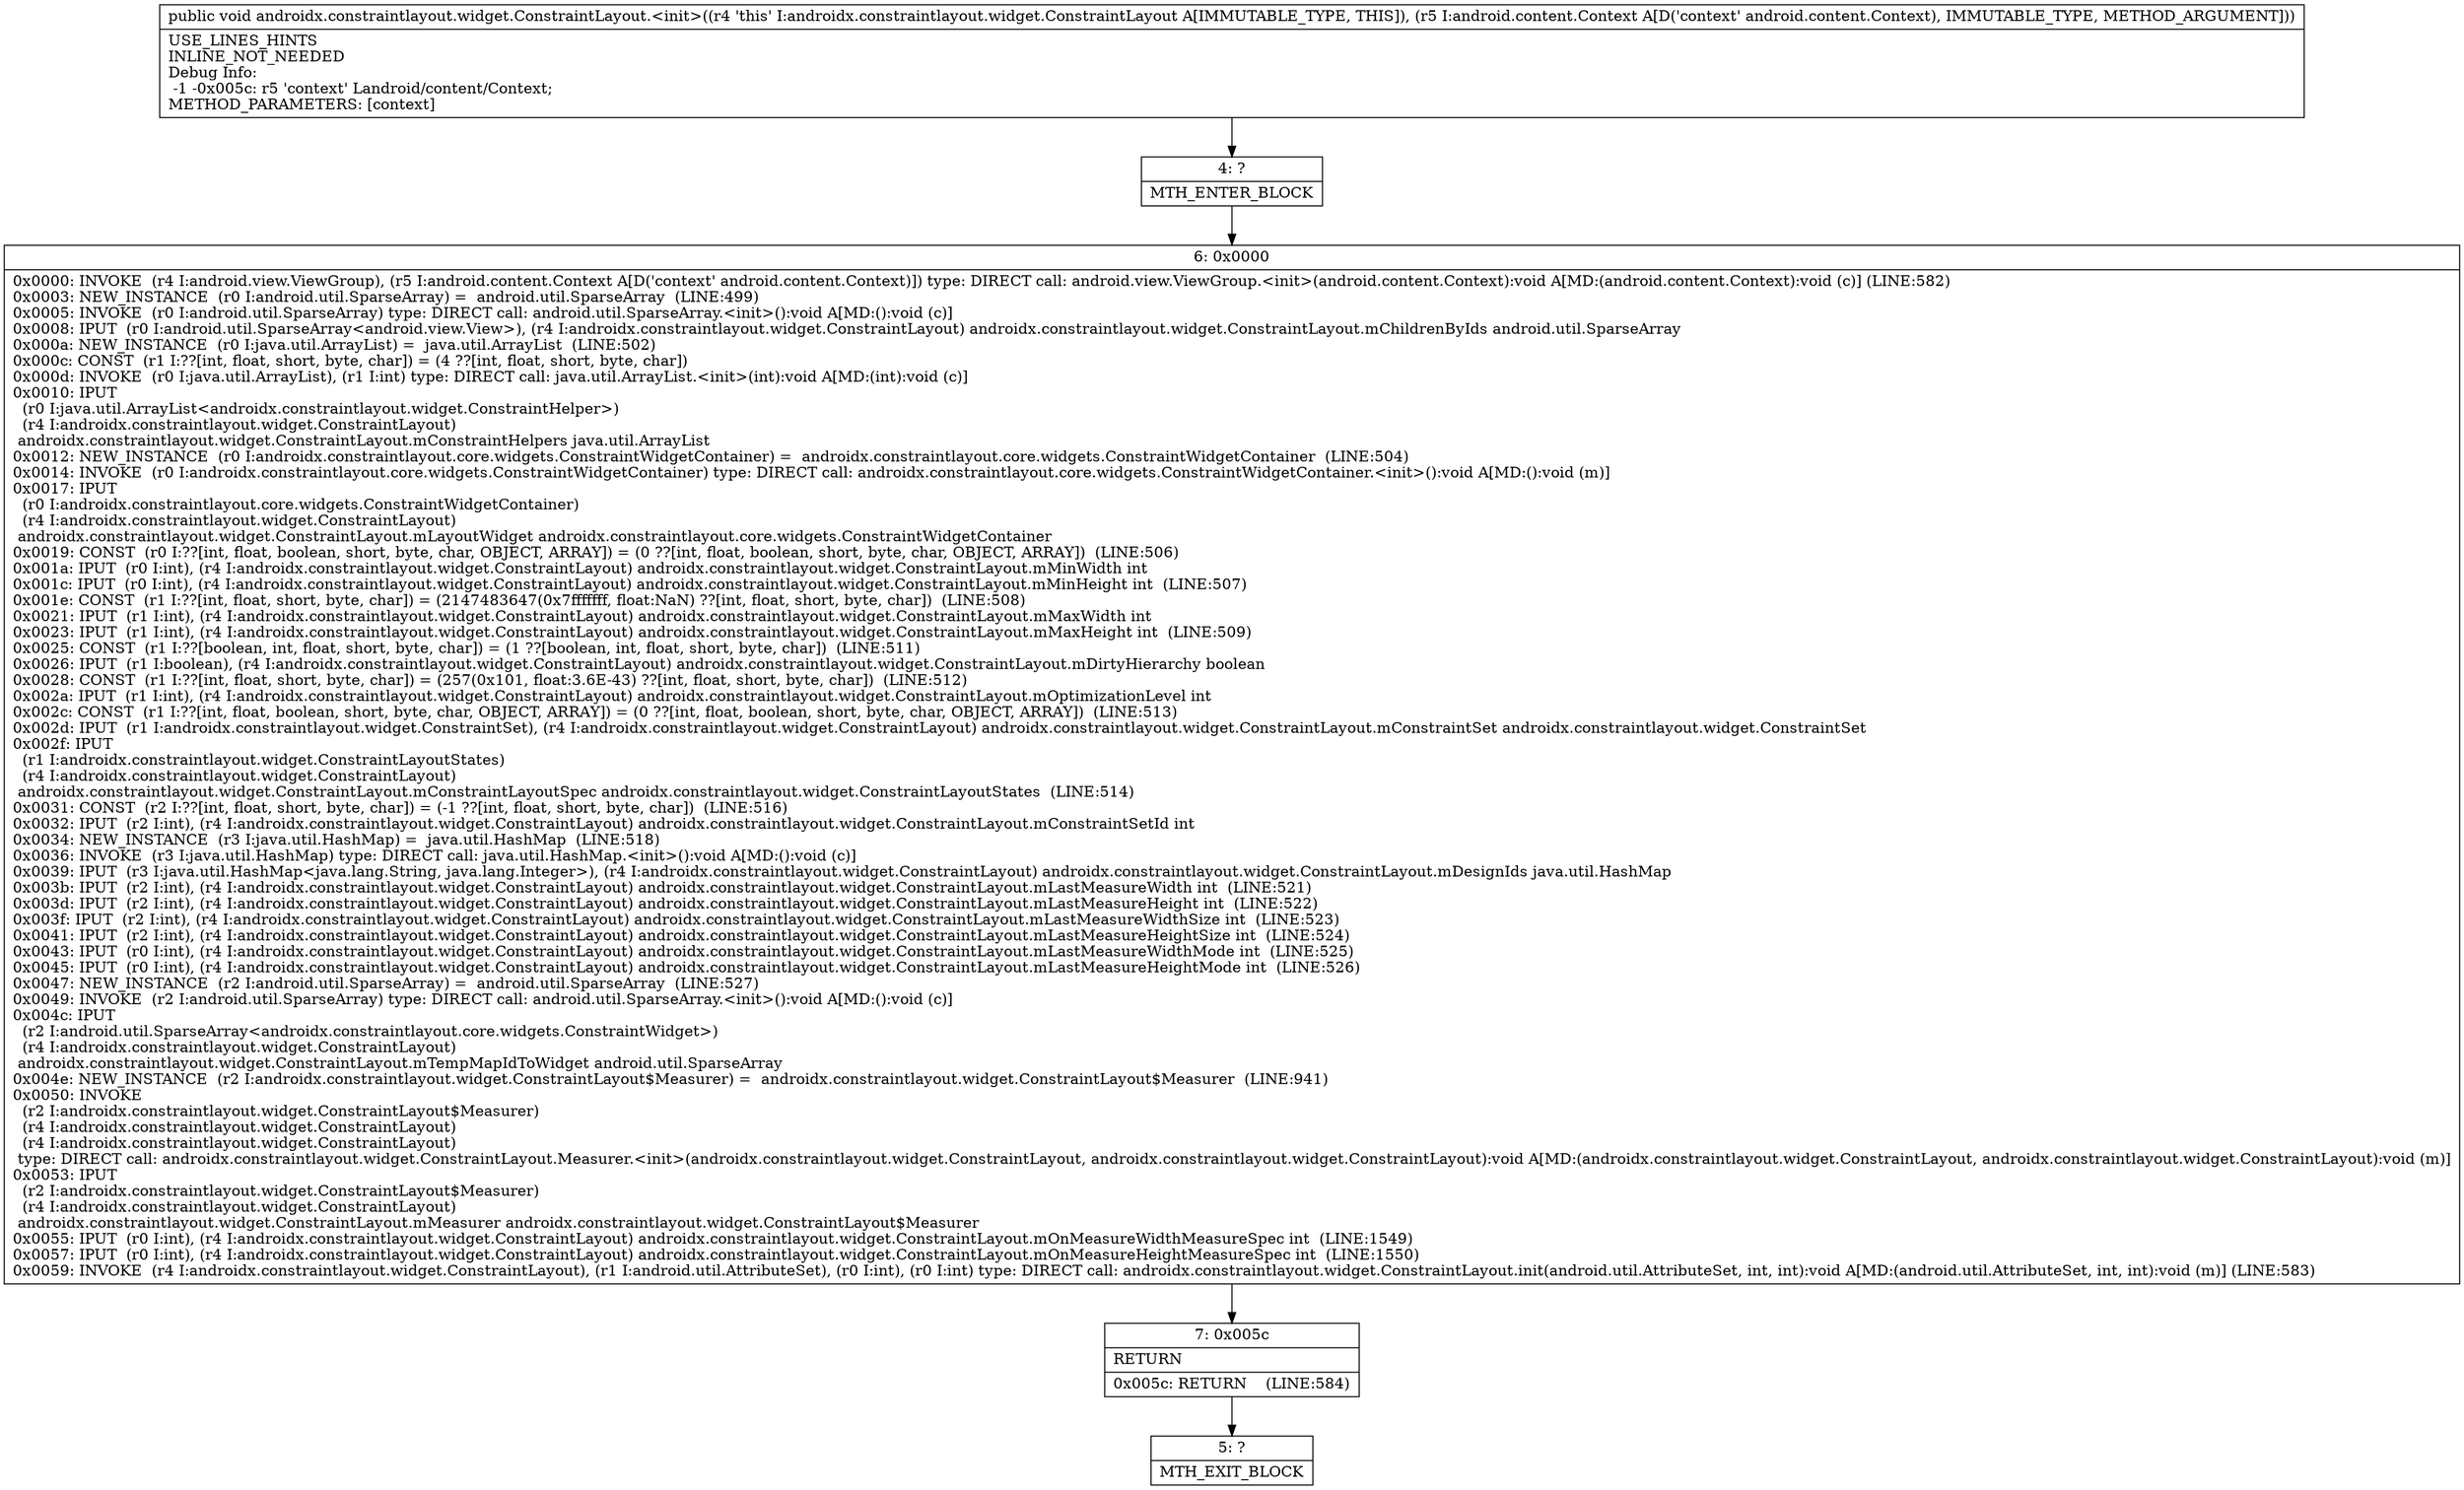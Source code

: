 digraph "CFG forandroidx.constraintlayout.widget.ConstraintLayout.\<init\>(Landroid\/content\/Context;)V" {
Node_4 [shape=record,label="{4\:\ ?|MTH_ENTER_BLOCK\l}"];
Node_6 [shape=record,label="{6\:\ 0x0000|0x0000: INVOKE  (r4 I:android.view.ViewGroup), (r5 I:android.content.Context A[D('context' android.content.Context)]) type: DIRECT call: android.view.ViewGroup.\<init\>(android.content.Context):void A[MD:(android.content.Context):void (c)] (LINE:582)\l0x0003: NEW_INSTANCE  (r0 I:android.util.SparseArray) =  android.util.SparseArray  (LINE:499)\l0x0005: INVOKE  (r0 I:android.util.SparseArray) type: DIRECT call: android.util.SparseArray.\<init\>():void A[MD:():void (c)]\l0x0008: IPUT  (r0 I:android.util.SparseArray\<android.view.View\>), (r4 I:androidx.constraintlayout.widget.ConstraintLayout) androidx.constraintlayout.widget.ConstraintLayout.mChildrenByIds android.util.SparseArray \l0x000a: NEW_INSTANCE  (r0 I:java.util.ArrayList) =  java.util.ArrayList  (LINE:502)\l0x000c: CONST  (r1 I:??[int, float, short, byte, char]) = (4 ??[int, float, short, byte, char]) \l0x000d: INVOKE  (r0 I:java.util.ArrayList), (r1 I:int) type: DIRECT call: java.util.ArrayList.\<init\>(int):void A[MD:(int):void (c)]\l0x0010: IPUT  \l  (r0 I:java.util.ArrayList\<androidx.constraintlayout.widget.ConstraintHelper\>)\l  (r4 I:androidx.constraintlayout.widget.ConstraintLayout)\l androidx.constraintlayout.widget.ConstraintLayout.mConstraintHelpers java.util.ArrayList \l0x0012: NEW_INSTANCE  (r0 I:androidx.constraintlayout.core.widgets.ConstraintWidgetContainer) =  androidx.constraintlayout.core.widgets.ConstraintWidgetContainer  (LINE:504)\l0x0014: INVOKE  (r0 I:androidx.constraintlayout.core.widgets.ConstraintWidgetContainer) type: DIRECT call: androidx.constraintlayout.core.widgets.ConstraintWidgetContainer.\<init\>():void A[MD:():void (m)]\l0x0017: IPUT  \l  (r0 I:androidx.constraintlayout.core.widgets.ConstraintWidgetContainer)\l  (r4 I:androidx.constraintlayout.widget.ConstraintLayout)\l androidx.constraintlayout.widget.ConstraintLayout.mLayoutWidget androidx.constraintlayout.core.widgets.ConstraintWidgetContainer \l0x0019: CONST  (r0 I:??[int, float, boolean, short, byte, char, OBJECT, ARRAY]) = (0 ??[int, float, boolean, short, byte, char, OBJECT, ARRAY])  (LINE:506)\l0x001a: IPUT  (r0 I:int), (r4 I:androidx.constraintlayout.widget.ConstraintLayout) androidx.constraintlayout.widget.ConstraintLayout.mMinWidth int \l0x001c: IPUT  (r0 I:int), (r4 I:androidx.constraintlayout.widget.ConstraintLayout) androidx.constraintlayout.widget.ConstraintLayout.mMinHeight int  (LINE:507)\l0x001e: CONST  (r1 I:??[int, float, short, byte, char]) = (2147483647(0x7fffffff, float:NaN) ??[int, float, short, byte, char])  (LINE:508)\l0x0021: IPUT  (r1 I:int), (r4 I:androidx.constraintlayout.widget.ConstraintLayout) androidx.constraintlayout.widget.ConstraintLayout.mMaxWidth int \l0x0023: IPUT  (r1 I:int), (r4 I:androidx.constraintlayout.widget.ConstraintLayout) androidx.constraintlayout.widget.ConstraintLayout.mMaxHeight int  (LINE:509)\l0x0025: CONST  (r1 I:??[boolean, int, float, short, byte, char]) = (1 ??[boolean, int, float, short, byte, char])  (LINE:511)\l0x0026: IPUT  (r1 I:boolean), (r4 I:androidx.constraintlayout.widget.ConstraintLayout) androidx.constraintlayout.widget.ConstraintLayout.mDirtyHierarchy boolean \l0x0028: CONST  (r1 I:??[int, float, short, byte, char]) = (257(0x101, float:3.6E\-43) ??[int, float, short, byte, char])  (LINE:512)\l0x002a: IPUT  (r1 I:int), (r4 I:androidx.constraintlayout.widget.ConstraintLayout) androidx.constraintlayout.widget.ConstraintLayout.mOptimizationLevel int \l0x002c: CONST  (r1 I:??[int, float, boolean, short, byte, char, OBJECT, ARRAY]) = (0 ??[int, float, boolean, short, byte, char, OBJECT, ARRAY])  (LINE:513)\l0x002d: IPUT  (r1 I:androidx.constraintlayout.widget.ConstraintSet), (r4 I:androidx.constraintlayout.widget.ConstraintLayout) androidx.constraintlayout.widget.ConstraintLayout.mConstraintSet androidx.constraintlayout.widget.ConstraintSet \l0x002f: IPUT  \l  (r1 I:androidx.constraintlayout.widget.ConstraintLayoutStates)\l  (r4 I:androidx.constraintlayout.widget.ConstraintLayout)\l androidx.constraintlayout.widget.ConstraintLayout.mConstraintLayoutSpec androidx.constraintlayout.widget.ConstraintLayoutStates  (LINE:514)\l0x0031: CONST  (r2 I:??[int, float, short, byte, char]) = (\-1 ??[int, float, short, byte, char])  (LINE:516)\l0x0032: IPUT  (r2 I:int), (r4 I:androidx.constraintlayout.widget.ConstraintLayout) androidx.constraintlayout.widget.ConstraintLayout.mConstraintSetId int \l0x0034: NEW_INSTANCE  (r3 I:java.util.HashMap) =  java.util.HashMap  (LINE:518)\l0x0036: INVOKE  (r3 I:java.util.HashMap) type: DIRECT call: java.util.HashMap.\<init\>():void A[MD:():void (c)]\l0x0039: IPUT  (r3 I:java.util.HashMap\<java.lang.String, java.lang.Integer\>), (r4 I:androidx.constraintlayout.widget.ConstraintLayout) androidx.constraintlayout.widget.ConstraintLayout.mDesignIds java.util.HashMap \l0x003b: IPUT  (r2 I:int), (r4 I:androidx.constraintlayout.widget.ConstraintLayout) androidx.constraintlayout.widget.ConstraintLayout.mLastMeasureWidth int  (LINE:521)\l0x003d: IPUT  (r2 I:int), (r4 I:androidx.constraintlayout.widget.ConstraintLayout) androidx.constraintlayout.widget.ConstraintLayout.mLastMeasureHeight int  (LINE:522)\l0x003f: IPUT  (r2 I:int), (r4 I:androidx.constraintlayout.widget.ConstraintLayout) androidx.constraintlayout.widget.ConstraintLayout.mLastMeasureWidthSize int  (LINE:523)\l0x0041: IPUT  (r2 I:int), (r4 I:androidx.constraintlayout.widget.ConstraintLayout) androidx.constraintlayout.widget.ConstraintLayout.mLastMeasureHeightSize int  (LINE:524)\l0x0043: IPUT  (r0 I:int), (r4 I:androidx.constraintlayout.widget.ConstraintLayout) androidx.constraintlayout.widget.ConstraintLayout.mLastMeasureWidthMode int  (LINE:525)\l0x0045: IPUT  (r0 I:int), (r4 I:androidx.constraintlayout.widget.ConstraintLayout) androidx.constraintlayout.widget.ConstraintLayout.mLastMeasureHeightMode int  (LINE:526)\l0x0047: NEW_INSTANCE  (r2 I:android.util.SparseArray) =  android.util.SparseArray  (LINE:527)\l0x0049: INVOKE  (r2 I:android.util.SparseArray) type: DIRECT call: android.util.SparseArray.\<init\>():void A[MD:():void (c)]\l0x004c: IPUT  \l  (r2 I:android.util.SparseArray\<androidx.constraintlayout.core.widgets.ConstraintWidget\>)\l  (r4 I:androidx.constraintlayout.widget.ConstraintLayout)\l androidx.constraintlayout.widget.ConstraintLayout.mTempMapIdToWidget android.util.SparseArray \l0x004e: NEW_INSTANCE  (r2 I:androidx.constraintlayout.widget.ConstraintLayout$Measurer) =  androidx.constraintlayout.widget.ConstraintLayout$Measurer  (LINE:941)\l0x0050: INVOKE  \l  (r2 I:androidx.constraintlayout.widget.ConstraintLayout$Measurer)\l  (r4 I:androidx.constraintlayout.widget.ConstraintLayout)\l  (r4 I:androidx.constraintlayout.widget.ConstraintLayout)\l type: DIRECT call: androidx.constraintlayout.widget.ConstraintLayout.Measurer.\<init\>(androidx.constraintlayout.widget.ConstraintLayout, androidx.constraintlayout.widget.ConstraintLayout):void A[MD:(androidx.constraintlayout.widget.ConstraintLayout, androidx.constraintlayout.widget.ConstraintLayout):void (m)]\l0x0053: IPUT  \l  (r2 I:androidx.constraintlayout.widget.ConstraintLayout$Measurer)\l  (r4 I:androidx.constraintlayout.widget.ConstraintLayout)\l androidx.constraintlayout.widget.ConstraintLayout.mMeasurer androidx.constraintlayout.widget.ConstraintLayout$Measurer \l0x0055: IPUT  (r0 I:int), (r4 I:androidx.constraintlayout.widget.ConstraintLayout) androidx.constraintlayout.widget.ConstraintLayout.mOnMeasureWidthMeasureSpec int  (LINE:1549)\l0x0057: IPUT  (r0 I:int), (r4 I:androidx.constraintlayout.widget.ConstraintLayout) androidx.constraintlayout.widget.ConstraintLayout.mOnMeasureHeightMeasureSpec int  (LINE:1550)\l0x0059: INVOKE  (r4 I:androidx.constraintlayout.widget.ConstraintLayout), (r1 I:android.util.AttributeSet), (r0 I:int), (r0 I:int) type: DIRECT call: androidx.constraintlayout.widget.ConstraintLayout.init(android.util.AttributeSet, int, int):void A[MD:(android.util.AttributeSet, int, int):void (m)] (LINE:583)\l}"];
Node_7 [shape=record,label="{7\:\ 0x005c|RETURN\l|0x005c: RETURN    (LINE:584)\l}"];
Node_5 [shape=record,label="{5\:\ ?|MTH_EXIT_BLOCK\l}"];
MethodNode[shape=record,label="{public void androidx.constraintlayout.widget.ConstraintLayout.\<init\>((r4 'this' I:androidx.constraintlayout.widget.ConstraintLayout A[IMMUTABLE_TYPE, THIS]), (r5 I:android.content.Context A[D('context' android.content.Context), IMMUTABLE_TYPE, METHOD_ARGUMENT]))  | USE_LINES_HINTS\lINLINE_NOT_NEEDED\lDebug Info:\l  \-1 \-0x005c: r5 'context' Landroid\/content\/Context;\lMETHOD_PARAMETERS: [context]\l}"];
MethodNode -> Node_4;Node_4 -> Node_6;
Node_6 -> Node_7;
Node_7 -> Node_5;
}

